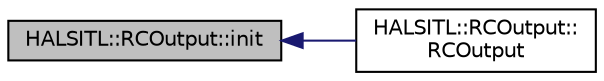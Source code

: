 digraph "HALSITL::RCOutput::init"
{
 // INTERACTIVE_SVG=YES
  edge [fontname="Helvetica",fontsize="10",labelfontname="Helvetica",labelfontsize="10"];
  node [fontname="Helvetica",fontsize="10",shape=record];
  rankdir="LR";
  Node1 [label="HALSITL::RCOutput::init",height=0.2,width=0.4,color="black", fillcolor="grey75", style="filled", fontcolor="black"];
  Node1 -> Node2 [dir="back",color="midnightblue",fontsize="10",style="solid",fontname="Helvetica"];
  Node2 [label="HALSITL::RCOutput::\lRCOutput",height=0.2,width=0.4,color="black", fillcolor="white", style="filled",URL="$classHALSITL_1_1RCOutput.html#aa91d2a44ee8c039c9dbc0846a8fa1dd7"];
}
